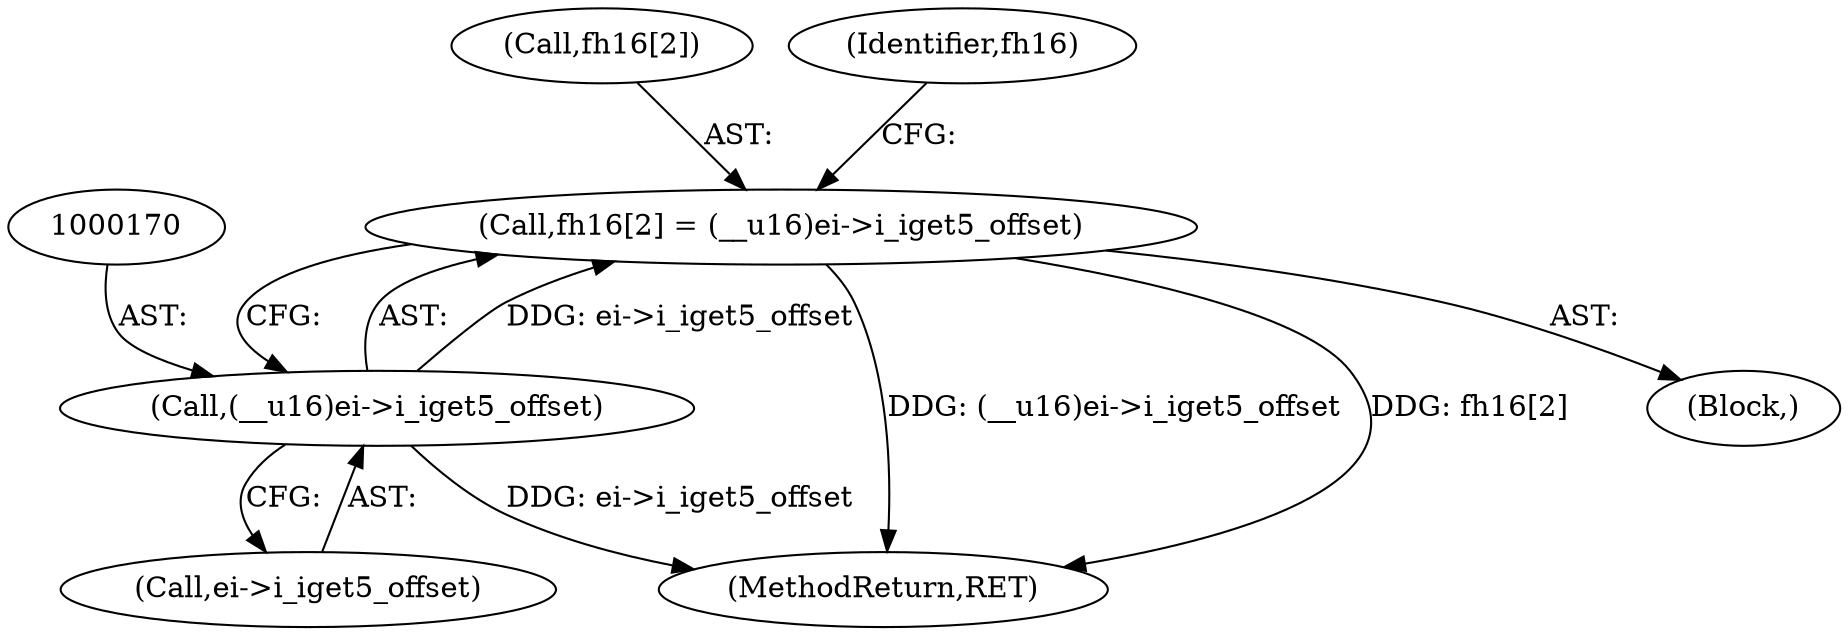 digraph "0_linux_fe685aabf7c8c9f138e5ea900954d295bf229175@array" {
"1000165" [label="(Call,fh16[2] = (__u16)ei->i_iget5_offset)"];
"1000169" [label="(Call,(__u16)ei->i_iget5_offset)"];
"1000229" [label="(MethodReturn,RET)"];
"1000109" [label="(Block,)"];
"1000166" [label="(Call,fh16[2])"];
"1000176" [label="(Identifier,fh16)"];
"1000171" [label="(Call,ei->i_iget5_offset)"];
"1000169" [label="(Call,(__u16)ei->i_iget5_offset)"];
"1000165" [label="(Call,fh16[2] = (__u16)ei->i_iget5_offset)"];
"1000165" -> "1000109"  [label="AST: "];
"1000165" -> "1000169"  [label="CFG: "];
"1000166" -> "1000165"  [label="AST: "];
"1000169" -> "1000165"  [label="AST: "];
"1000176" -> "1000165"  [label="CFG: "];
"1000165" -> "1000229"  [label="DDG: (__u16)ei->i_iget5_offset"];
"1000165" -> "1000229"  [label="DDG: fh16[2]"];
"1000169" -> "1000165"  [label="DDG: ei->i_iget5_offset"];
"1000169" -> "1000171"  [label="CFG: "];
"1000170" -> "1000169"  [label="AST: "];
"1000171" -> "1000169"  [label="AST: "];
"1000169" -> "1000229"  [label="DDG: ei->i_iget5_offset"];
}
